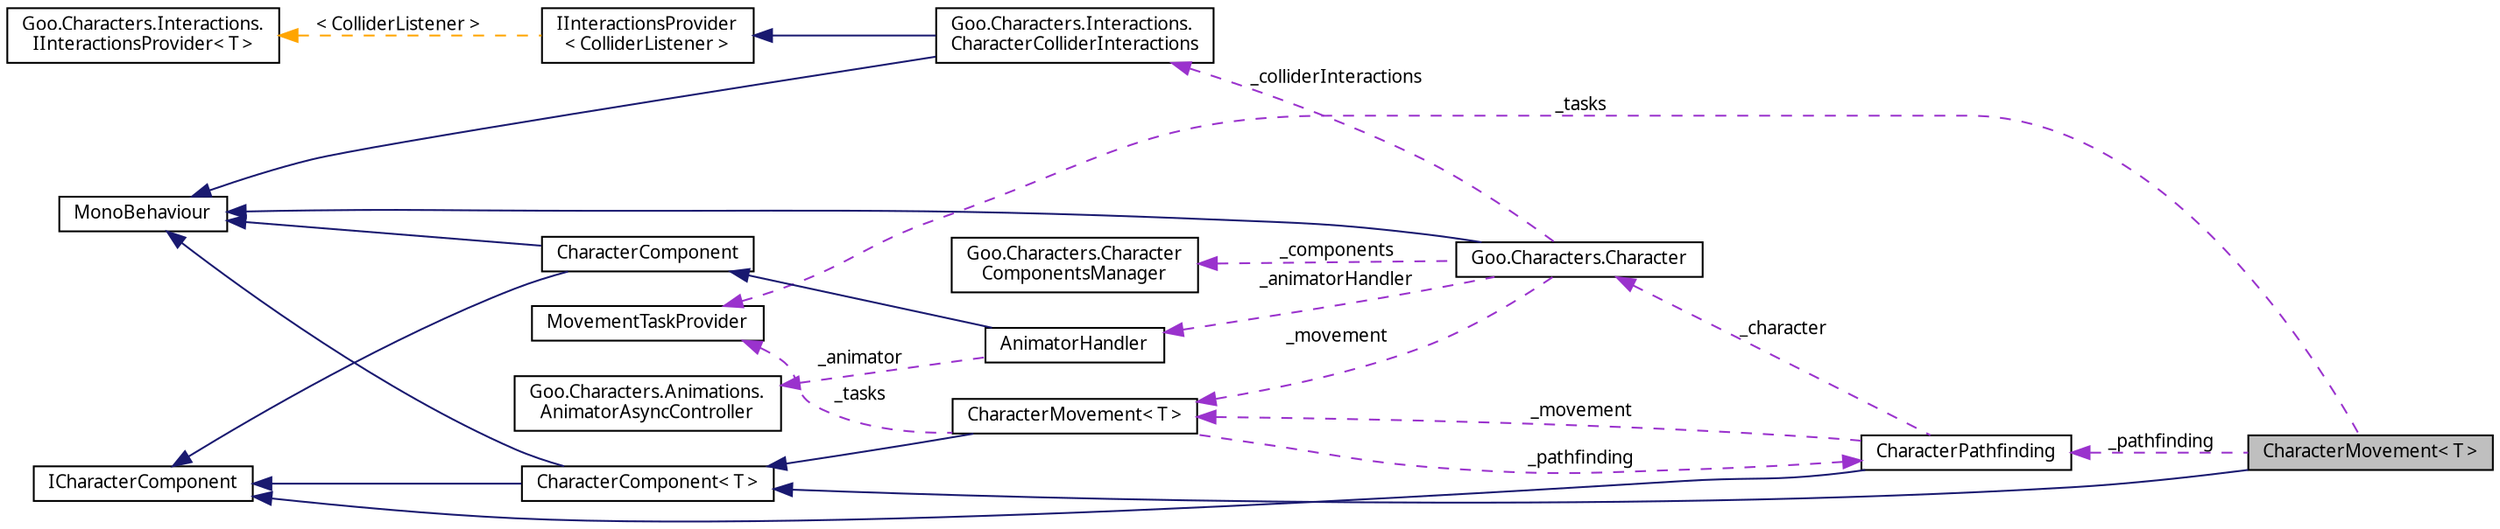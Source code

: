 digraph "CharacterMovement&lt; T &gt;"
{
 // LATEX_PDF_SIZE
  edge [fontname="Calibrii",fontsize="10",labelfontname="Calibrii",labelfontsize="10"];
  node [fontname="Calibrii",fontsize="10",shape=record];
  rankdir="LR";
  Node1 [label="CharacterMovement\< T \>",height=0.2,width=0.4,color="black", fillcolor="grey75", style="filled", fontcolor="black",tooltip=" "];
  Node2 -> Node1 [dir="back",color="midnightblue",fontsize="10",style="solid",fontname="Calibrii"];
  Node2 [label="CharacterComponent\< T \>",height=0.2,width=0.4,color="black", fillcolor="white", style="filled",URL="$d2/d2c/classGoo_1_1Characters_1_1CharacterComponent.html",tooltip=" "];
  Node3 -> Node2 [dir="back",color="midnightblue",fontsize="10",style="solid",fontname="Calibrii"];
  Node3 [label="MonoBehaviour",height=0.2,width=0.4,color="black", fillcolor="white", style="filled",tooltip=" "];
  Node4 -> Node2 [dir="back",color="midnightblue",fontsize="10",style="solid",fontname="Calibrii"];
  Node4 [label="ICharacterComponent",height=0.2,width=0.4,color="black", fillcolor="white", style="filled",URL="$d6/d11/interfaceGoo_1_1Characters_1_1ICharacterComponent.html",tooltip=" "];
  Node5 -> Node1 [dir="back",color="darkorchid3",fontsize="10",style="dashed",label=" _pathfinding" ,fontname="Calibrii"];
  Node5 [label="CharacterPathfinding",height=0.2,width=0.4,color="black", fillcolor="white", style="filled",URL="$df/dd3/classCharacterPathfinding.html",tooltip=" "];
  Node4 -> Node5 [dir="back",color="midnightblue",fontsize="10",style="solid",fontname="Calibrii"];
  Node6 -> Node5 [dir="back",color="darkorchid3",fontsize="10",style="dashed",label=" _character" ,fontname="Calibrii"];
  Node6 [label="Goo.Characters.Character",height=0.2,width=0.4,color="black", fillcolor="white", style="filled",URL="$d0/d97/classGoo_1_1Characters_1_1Character.html",tooltip=" "];
  Node3 -> Node6 [dir="back",color="midnightblue",fontsize="10",style="solid",fontname="Calibrii"];
  Node7 -> Node6 [dir="back",color="darkorchid3",fontsize="10",style="dashed",label=" _components" ,fontname="Calibrii"];
  Node7 [label="Goo.Characters.Character\lComponentsManager",height=0.2,width=0.4,color="black", fillcolor="white", style="filled",URL="$d8/d2e/classGoo_1_1Characters_1_1CharacterComponentsManager.html",tooltip=" "];
  Node8 -> Node6 [dir="back",color="darkorchid3",fontsize="10",style="dashed",label=" _movement" ,fontname="Calibrii"];
  Node8 [label="CharacterMovement\< T \>",height=0.2,width=0.4,color="black", fillcolor="white", style="filled",URL="$d1/dbf/classCharacterMovement.html",tooltip=" "];
  Node2 -> Node8 [dir="back",color="midnightblue",fontsize="10",style="solid",fontname="Calibrii"];
  Node5 -> Node8 [dir="back",color="darkorchid3",fontsize="10",style="dashed",label=" _pathfinding" ,fontname="Calibrii"];
  Node9 -> Node8 [dir="back",color="darkorchid3",fontsize="10",style="dashed",label=" _tasks" ,fontname="Calibrii"];
  Node9 [label="MovementTaskProvider",height=0.2,width=0.4,color="black", fillcolor="white", style="filled",URL="$d7/d68/classMovementTaskProvider.html",tooltip=" "];
  Node10 -> Node6 [dir="back",color="darkorchid3",fontsize="10",style="dashed",label=" _animatorHandler" ,fontname="Calibrii"];
  Node10 [label="AnimatorHandler",height=0.2,width=0.4,color="black", fillcolor="white", style="filled",URL="$d2/d76/classAnimatorHandler.html",tooltip=" "];
  Node11 -> Node10 [dir="back",color="midnightblue",fontsize="10",style="solid",fontname="Calibrii"];
  Node11 [label="CharacterComponent",height=0.2,width=0.4,color="black", fillcolor="white", style="filled",URL="$d2/d2c/classGoo_1_1Characters_1_1CharacterComponent.html",tooltip=" "];
  Node3 -> Node11 [dir="back",color="midnightblue",fontsize="10",style="solid",fontname="Calibrii"];
  Node4 -> Node11 [dir="back",color="midnightblue",fontsize="10",style="solid",fontname="Calibrii"];
  Node12 -> Node10 [dir="back",color="darkorchid3",fontsize="10",style="dashed",label=" _animator" ,fontname="Calibrii"];
  Node12 [label="Goo.Characters.Animations.\lAnimatorAsyncController",height=0.2,width=0.4,color="black", fillcolor="white", style="filled",URL="$db/da9/classGoo_1_1Characters_1_1Animations_1_1AnimatorAsyncController.html",tooltip=" "];
  Node13 -> Node6 [dir="back",color="darkorchid3",fontsize="10",style="dashed",label=" _colliderInteractions" ,fontname="Calibrii"];
  Node13 [label="Goo.Characters.Interactions.\lCharacterColliderInteractions",height=0.2,width=0.4,color="black", fillcolor="white", style="filled",URL="$de/d8c/classGoo_1_1Characters_1_1Interactions_1_1CharacterColliderInteractions.html",tooltip=" "];
  Node3 -> Node13 [dir="back",color="midnightblue",fontsize="10",style="solid",fontname="Calibrii"];
  Node14 -> Node13 [dir="back",color="midnightblue",fontsize="10",style="solid",fontname="Calibrii"];
  Node14 [label="IInteractionsProvider\l\< ColliderListener \>",height=0.2,width=0.4,color="black", fillcolor="white", style="filled",URL="$df/d29/interfaceGoo_1_1Characters_1_1Interactions_1_1IInteractionsProvider.html",tooltip=" "];
  Node15 -> Node14 [dir="back",color="orange",fontsize="10",style="dashed",label=" \< ColliderListener \>" ,fontname="Calibrii"];
  Node15 [label="Goo.Characters.Interactions.\lIInteractionsProvider\< T \>",height=0.2,width=0.4,color="black", fillcolor="white", style="filled",URL="$df/d29/interfaceGoo_1_1Characters_1_1Interactions_1_1IInteractionsProvider.html",tooltip=" "];
  Node8 -> Node5 [dir="back",color="darkorchid3",fontsize="10",style="dashed",label=" _movement" ,fontname="Calibrii"];
  Node9 -> Node1 [dir="back",color="darkorchid3",fontsize="10",style="dashed",label=" _tasks" ,fontname="Calibrii"];
}
